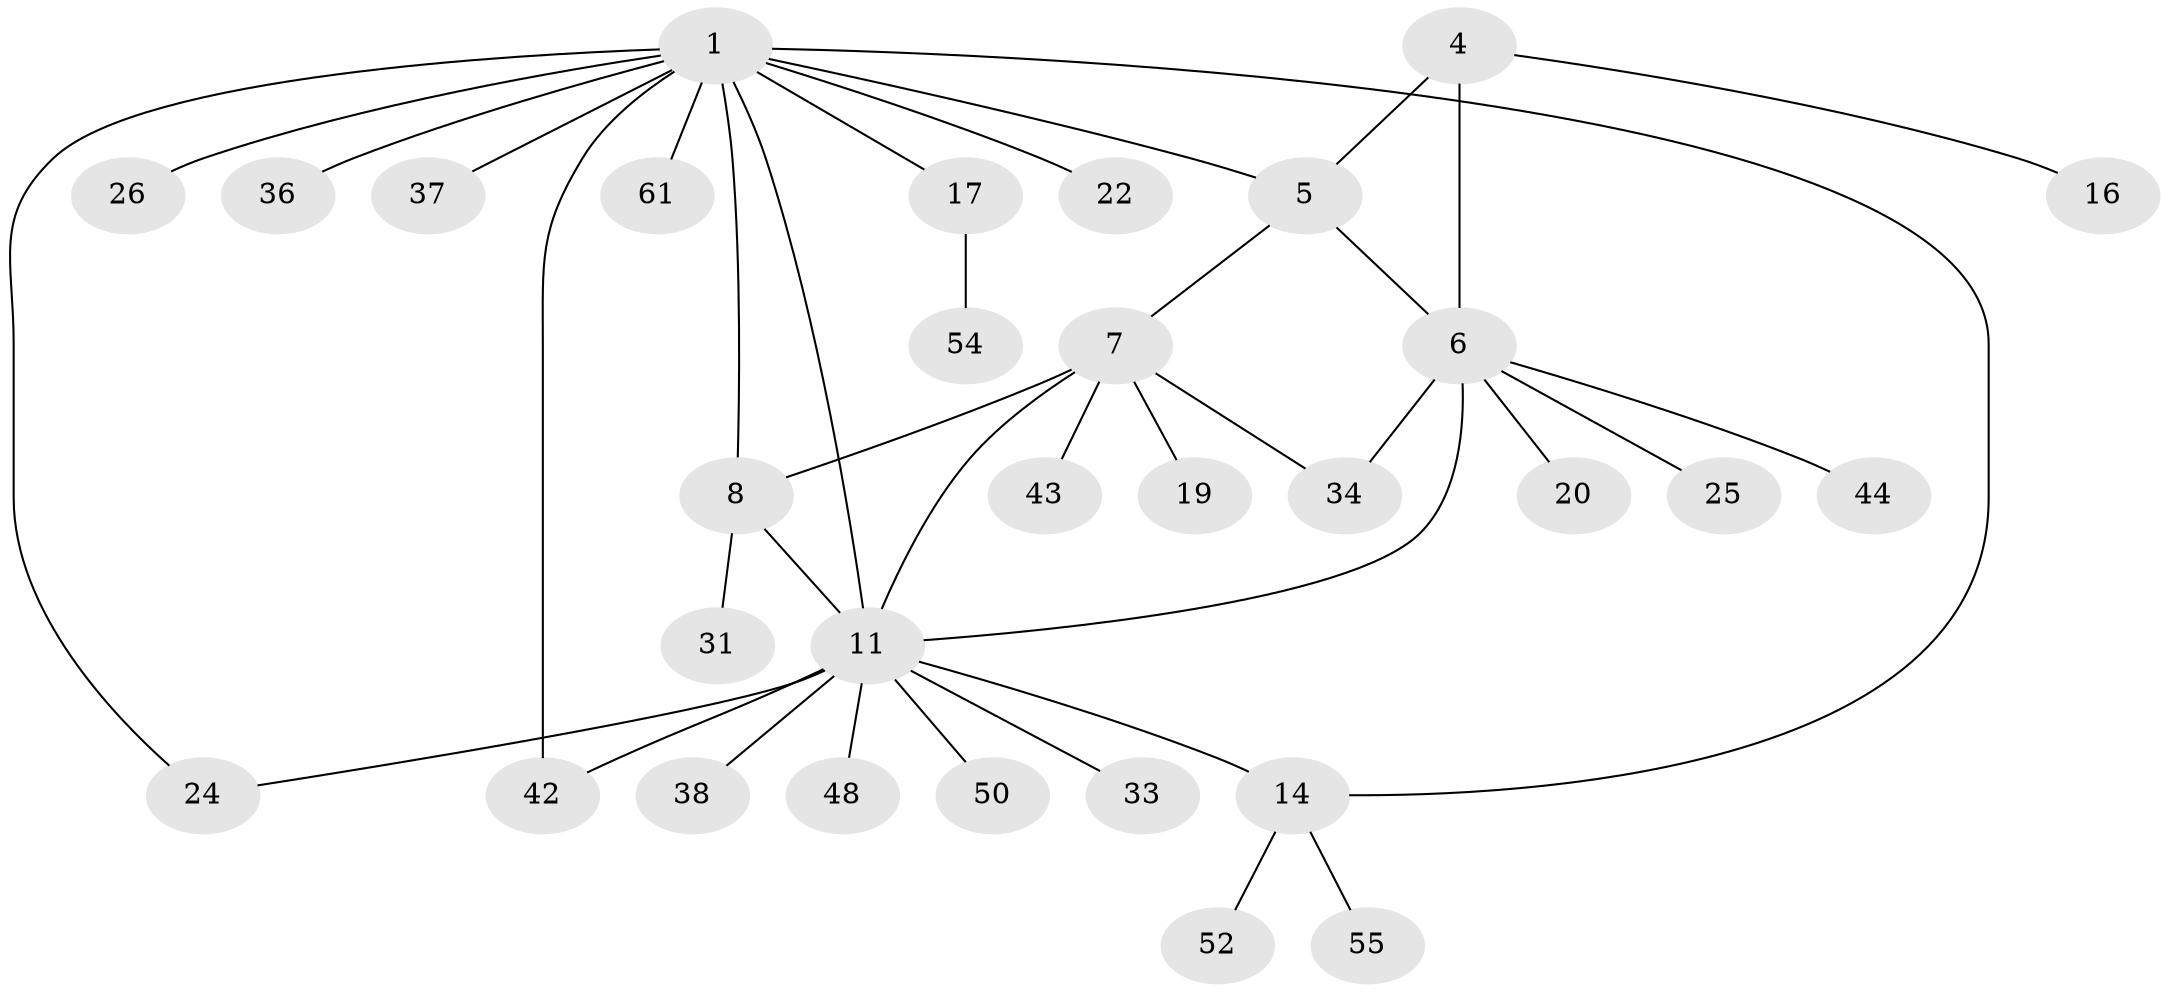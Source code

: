 // original degree distribution, {4: 0.04838709677419355, 8: 0.06451612903225806, 3: 0.08064516129032258, 9: 0.016129032258064516, 5: 0.06451612903225806, 6: 0.03225806451612903, 1: 0.5483870967741935, 2: 0.14516129032258066}
// Generated by graph-tools (version 1.1) at 2025/15/03/09/25 04:15:47]
// undirected, 31 vertices, 39 edges
graph export_dot {
graph [start="1"]
  node [color=gray90,style=filled];
  1 [super="+2"];
  4;
  5;
  6 [super="+27+18"];
  7 [super="+9"];
  8 [super="+10+30"];
  11 [super="+32+39+51+53+21+12+13"];
  14;
  16;
  17 [super="+35"];
  19;
  20 [super="+58"];
  22;
  24;
  25;
  26;
  31;
  33;
  34 [super="+47"];
  36;
  37 [super="+40+41"];
  38;
  42;
  43;
  44;
  48;
  50;
  52;
  54;
  55 [super="+57"];
  61;
  1 -- 8;
  1 -- 61;
  1 -- 36;
  1 -- 5;
  1 -- 37;
  1 -- 42;
  1 -- 11;
  1 -- 14;
  1 -- 17;
  1 -- 22;
  1 -- 24;
  1 -- 26;
  4 -- 5;
  4 -- 6;
  4 -- 16;
  5 -- 6;
  5 -- 7;
  6 -- 25;
  6 -- 34;
  6 -- 44;
  6 -- 11 [weight=2];
  6 -- 20;
  7 -- 8 [weight=2];
  7 -- 34;
  7 -- 19;
  7 -- 43;
  7 -- 11;
  8 -- 11 [weight=3];
  8 -- 31;
  11 -- 50;
  11 -- 24;
  11 -- 33;
  11 -- 38;
  11 -- 42;
  11 -- 14 [weight=2];
  11 -- 48;
  14 -- 52;
  14 -- 55;
  17 -- 54;
}
